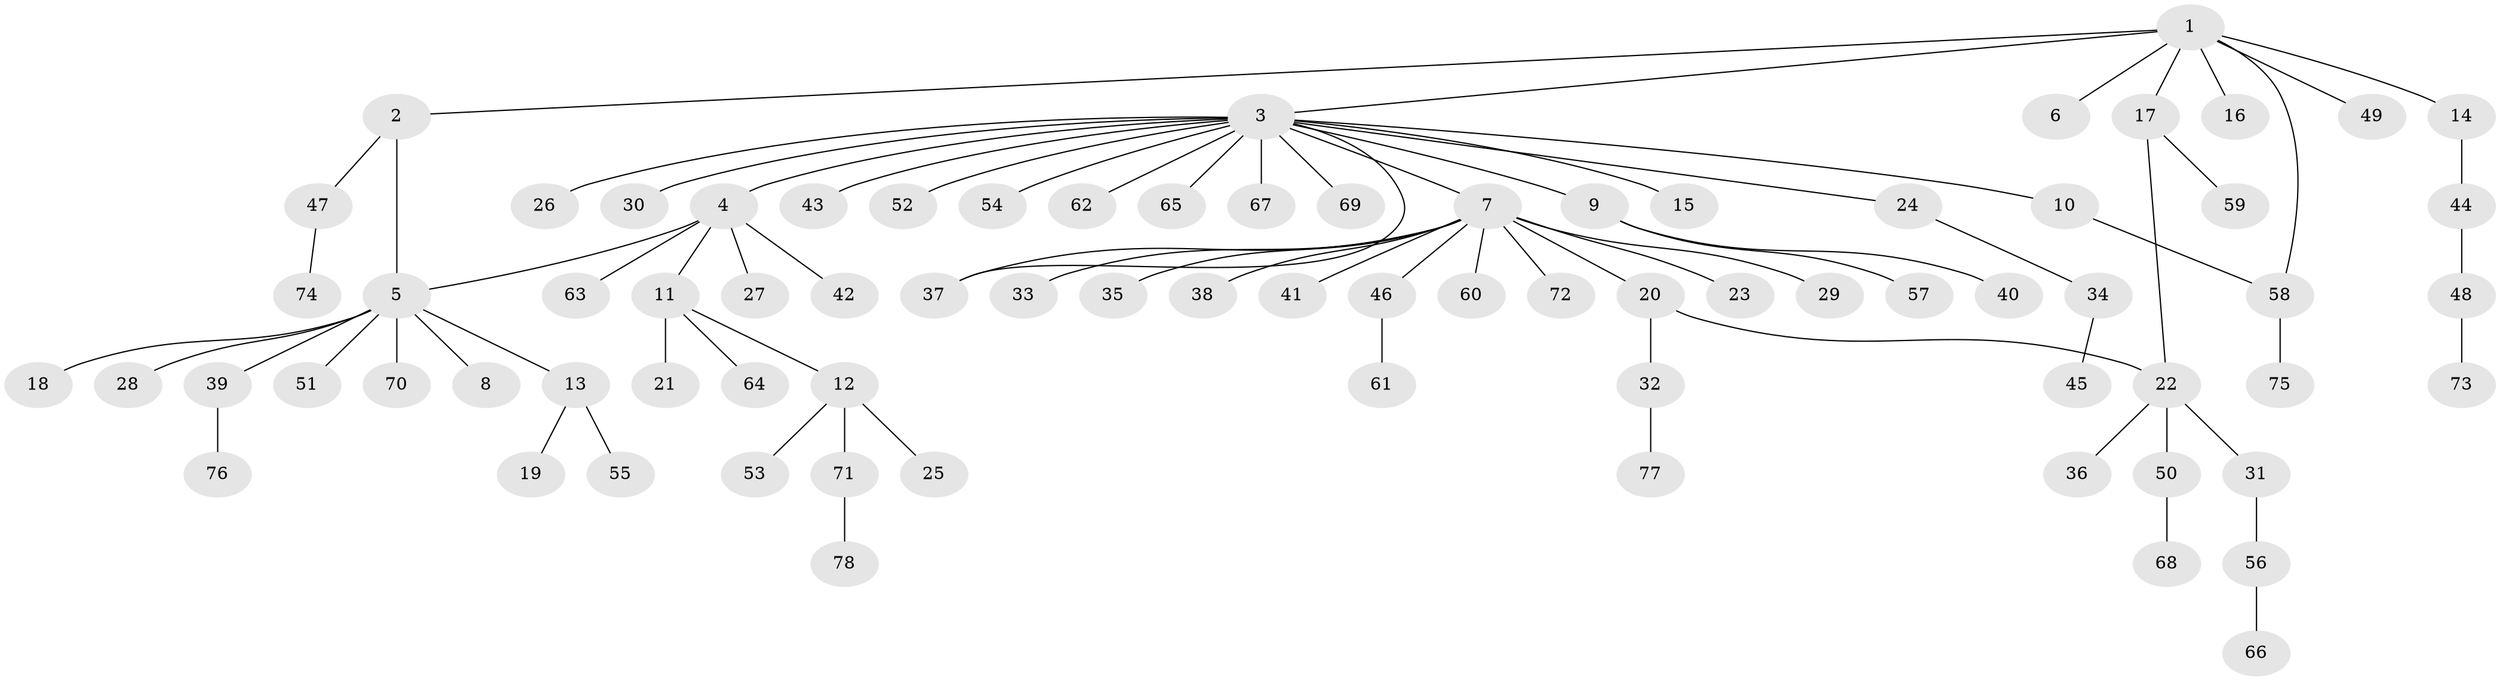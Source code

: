 // coarse degree distribution, {3: 0.07142857142857142, 7: 0.017857142857142856, 1: 0.6607142857142857, 11: 0.017857142857142856, 8: 0.017857142857142856, 4: 0.017857142857142856, 2: 0.16071428571428573, 16: 0.017857142857142856, 5: 0.017857142857142856}
// Generated by graph-tools (version 1.1) at 2025/36/03/04/25 23:36:46]
// undirected, 78 vertices, 81 edges
graph export_dot {
  node [color=gray90,style=filled];
  1;
  2;
  3;
  4;
  5;
  6;
  7;
  8;
  9;
  10;
  11;
  12;
  13;
  14;
  15;
  16;
  17;
  18;
  19;
  20;
  21;
  22;
  23;
  24;
  25;
  26;
  27;
  28;
  29;
  30;
  31;
  32;
  33;
  34;
  35;
  36;
  37;
  38;
  39;
  40;
  41;
  42;
  43;
  44;
  45;
  46;
  47;
  48;
  49;
  50;
  51;
  52;
  53;
  54;
  55;
  56;
  57;
  58;
  59;
  60;
  61;
  62;
  63;
  64;
  65;
  66;
  67;
  68;
  69;
  70;
  71;
  72;
  73;
  74;
  75;
  76;
  77;
  78;
  1 -- 2;
  1 -- 3;
  1 -- 6;
  1 -- 14;
  1 -- 16;
  1 -- 17;
  1 -- 49;
  1 -- 58;
  2 -- 5;
  2 -- 47;
  3 -- 4;
  3 -- 7;
  3 -- 9;
  3 -- 10;
  3 -- 15;
  3 -- 24;
  3 -- 26;
  3 -- 30;
  3 -- 37;
  3 -- 43;
  3 -- 52;
  3 -- 54;
  3 -- 62;
  3 -- 65;
  3 -- 67;
  3 -- 69;
  4 -- 5;
  4 -- 11;
  4 -- 27;
  4 -- 42;
  4 -- 63;
  5 -- 8;
  5 -- 13;
  5 -- 18;
  5 -- 28;
  5 -- 39;
  5 -- 51;
  5 -- 70;
  7 -- 20;
  7 -- 23;
  7 -- 29;
  7 -- 33;
  7 -- 35;
  7 -- 37;
  7 -- 38;
  7 -- 41;
  7 -- 46;
  7 -- 60;
  7 -- 72;
  9 -- 40;
  9 -- 57;
  10 -- 58;
  11 -- 12;
  11 -- 21;
  11 -- 64;
  12 -- 25;
  12 -- 53;
  12 -- 71;
  13 -- 19;
  13 -- 55;
  14 -- 44;
  17 -- 22;
  17 -- 59;
  20 -- 22;
  20 -- 32;
  22 -- 31;
  22 -- 36;
  22 -- 50;
  24 -- 34;
  31 -- 56;
  32 -- 77;
  34 -- 45;
  39 -- 76;
  44 -- 48;
  46 -- 61;
  47 -- 74;
  48 -- 73;
  50 -- 68;
  56 -- 66;
  58 -- 75;
  71 -- 78;
}
